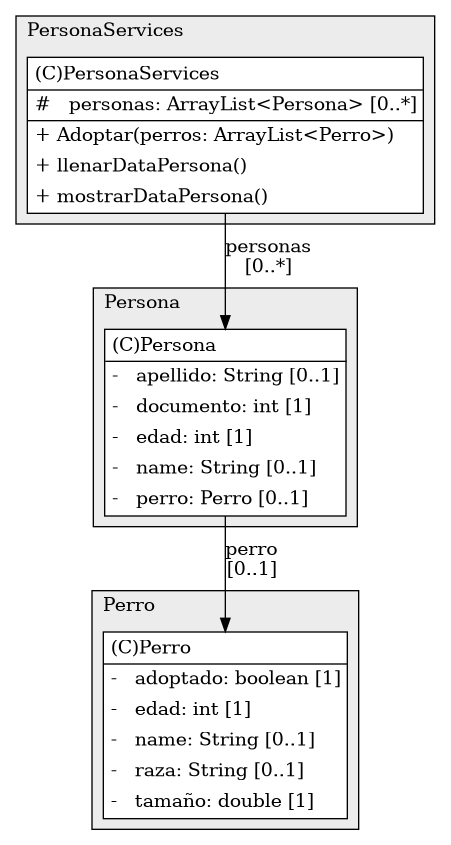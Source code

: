 @startuml

/' diagram meta data start
config=StructureConfiguration;
{
  "projectClassification": {
    "searchMode": "OpenProject", // OpenProject, AllProjects
    "includedProjects": "",
    "pathEndKeywords": "*.impl",
    "isClientPath": "",
    "isClientName": "",
    "isTestPath": "",
    "isTestName": "",
    "isMappingPath": "",
    "isMappingName": "",
    "isDataAccessPath": "",
    "isDataAccessName": "",
    "isDataStructurePath": "",
    "isDataStructureName": "",
    "isInterfaceStructuresPath": "",
    "isInterfaceStructuresName": "",
    "isEntryPointPath": "",
    "isEntryPointName": "",
    "treatFinalFieldsAsMandatory": false
  },
  "graphRestriction": {
    "classPackageExcludeFilter": "",
    "classPackageIncludeFilter": "",
    "classNameExcludeFilter": "",
    "classNameIncludeFilter": "",
    "methodNameExcludeFilter": "",
    "methodNameIncludeFilter": "",
    "removeByInheritance": "", // inheritance/annotation based filtering is done in a second step
    "removeByAnnotation": "",
    "removeByClassPackage": "", // cleanup the graph after inheritance/annotation based filtering is done
    "removeByClassName": "",
    "cutMappings": false,
    "cutEnum": true,
    "cutTests": true,
    "cutClient": true,
    "cutDataAccess": false,
    "cutInterfaceStructures": false,
    "cutDataStructures": false,
    "cutGetterAndSetter": true,
    "cutConstructors": true
  },
  "graphTraversal": {
    "forwardDepth": 6,
    "backwardDepth": 6,
    "classPackageExcludeFilter": "",
    "classPackageIncludeFilter": "",
    "classNameExcludeFilter": "",
    "classNameIncludeFilter": "",
    "methodNameExcludeFilter": "",
    "methodNameIncludeFilter": "",
    "hideMappings": false,
    "hideDataStructures": false,
    "hidePrivateMethods": true,
    "hideInterfaceCalls": true, // indirection: implementation -> interface (is hidden) -> implementation
    "onlyShowApplicationEntryPoints": false, // root node is included
    "useMethodCallsForStructureDiagram": "ForwardOnly" // ForwardOnly, BothDirections, No
  },
  "details": {
    "aggregation": "GroupByClass", // ByClass, GroupByClass, None
    "showClassGenericTypes": true,
    "showMethods": true,
    "showMethodParameterNames": true,
    "showMethodParameterTypes": true,
    "showMethodReturnType": true,
    "showPackageLevels": 2,
    "showDetailedClassStructure": true
  },
  "rootClass": "Persona.Persona",
  "extensionCallbackMethod": "" // qualified.class.name#methodName - signature: public static String method(String)
}
diagram meta data end '/



digraph g {
    rankdir="TB"
    splines=polyline
    

'nodes 
subgraph cluster_420638710 { 
   	label=PersonaServices
	labeljust=l
	fillcolor="#ececec"
	style=filled
   
   PersonaServices420638710[
	label=<<TABLE BORDER="1" CELLBORDER="0" CELLPADDING="4" CELLSPACING="0">
<TR><TD ALIGN="LEFT" >(C)PersonaServices</TD></TR>
<HR/>
<TR><TD ALIGN="LEFT" >#   personas: ArrayList&lt;Persona&gt; [0..*]</TD></TR>
<HR/>
<TR><TD ALIGN="LEFT" >+ Adoptar(perros: ArrayList&lt;Perro&gt;)</TD></TR>
<TR><TD ALIGN="LEFT" >+ llenarDataPersona()</TD></TR>
<TR><TD ALIGN="LEFT" >+ mostrarDataPersona()</TD></TR>
</TABLE>>
	style=filled
	margin=0
	shape=plaintext
	fillcolor="#FFFFFF"
];
} 

subgraph cluster_77003770 { 
   	label=Perro
	labeljust=l
	fillcolor="#ececec"
	style=filled
   
   Perro77003770[
	label=<<TABLE BORDER="1" CELLBORDER="0" CELLPADDING="4" CELLSPACING="0">
<TR><TD ALIGN="LEFT" >(C)Perro</TD></TR>
<HR/>
<TR><TD ALIGN="LEFT" >-   adoptado: boolean [1]</TD></TR>
<TR><TD ALIGN="LEFT" >-   edad: int [1]</TD></TR>
<TR><TD ALIGN="LEFT" >-   name: String [0..1]</TD></TR>
<TR><TD ALIGN="LEFT" >-   raza: String [0..1]</TD></TR>
<TR><TD ALIGN="LEFT" >-   tamaño: double [1]</TD></TR>
</TABLE>>
	style=filled
	margin=0
	shape=plaintext
	fillcolor="#FFFFFF"
];
} 

subgraph cluster_986212236 { 
   	label=Persona
	labeljust=l
	fillcolor="#ececec"
	style=filled
   
   Persona986212236[
	label=<<TABLE BORDER="1" CELLBORDER="0" CELLPADDING="4" CELLSPACING="0">
<TR><TD ALIGN="LEFT" >(C)Persona</TD></TR>
<HR/>
<TR><TD ALIGN="LEFT" >-   apellido: String [0..1]</TD></TR>
<TR><TD ALIGN="LEFT" >-   documento: int [1]</TD></TR>
<TR><TD ALIGN="LEFT" >-   edad: int [1]</TD></TR>
<TR><TD ALIGN="LEFT" >-   name: String [0..1]</TD></TR>
<TR><TD ALIGN="LEFT" >-   perro: Perro [0..1]</TD></TR>
</TABLE>>
	style=filled
	margin=0
	shape=plaintext
	fillcolor="#FFFFFF"
];
} 

'edges    
Persona986212236 -> Perro77003770[label="perro
[0..1]"];
PersonaServices420638710 -> Persona986212236[label="personas
[0..*]"];
    
}
@enduml